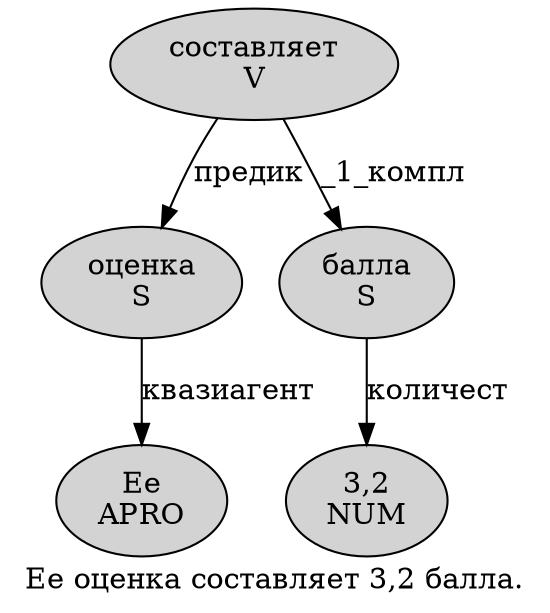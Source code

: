 digraph SENTENCE_1543 {
	graph [label="Ее оценка составляет 3,2 балла."]
	node [style=filled]
		0 [label="Ее
APRO" color="" fillcolor=lightgray penwidth=1 shape=ellipse]
		1 [label="оценка
S" color="" fillcolor=lightgray penwidth=1 shape=ellipse]
		2 [label="составляет
V" color="" fillcolor=lightgray penwidth=1 shape=ellipse]
		3 [label="3,2
NUM" color="" fillcolor=lightgray penwidth=1 shape=ellipse]
		4 [label="балла
S" color="" fillcolor=lightgray penwidth=1 shape=ellipse]
			1 -> 0 [label="квазиагент"]
			2 -> 1 [label="предик"]
			2 -> 4 [label="_1_компл"]
			4 -> 3 [label="количест"]
}
